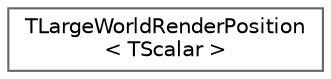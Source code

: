 digraph "Graphical Class Hierarchy"
{
 // INTERACTIVE_SVG=YES
 // LATEX_PDF_SIZE
  bgcolor="transparent";
  edge [fontname=Helvetica,fontsize=10,labelfontname=Helvetica,labelfontsize=10];
  node [fontname=Helvetica,fontsize=10,shape=box,height=0.2,width=0.4];
  rankdir="LR";
  Node0 [id="Node000000",label="TLargeWorldRenderPosition\l\< TScalar \>",height=0.2,width=0.4,color="grey40", fillcolor="white", style="filled",URL="$df/d57/structTLargeWorldRenderPosition.html",tooltip=" "];
}
